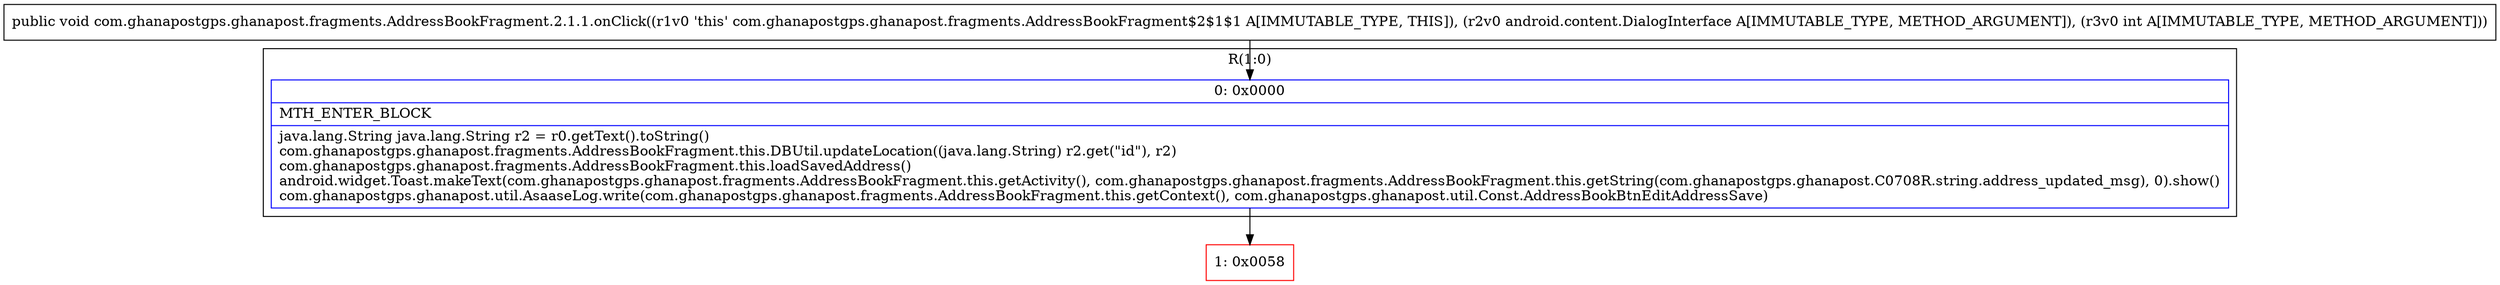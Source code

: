 digraph "CFG forcom.ghanapostgps.ghanapost.fragments.AddressBookFragment.2.1.1.onClick(Landroid\/content\/DialogInterface;I)V" {
subgraph cluster_Region_1719044057 {
label = "R(1:0)";
node [shape=record,color=blue];
Node_0 [shape=record,label="{0\:\ 0x0000|MTH_ENTER_BLOCK\l|java.lang.String java.lang.String r2 = r0.getText().toString()\lcom.ghanapostgps.ghanapost.fragments.AddressBookFragment.this.DBUtil.updateLocation((java.lang.String) r2.get(\"id\"), r2)\lcom.ghanapostgps.ghanapost.fragments.AddressBookFragment.this.loadSavedAddress()\landroid.widget.Toast.makeText(com.ghanapostgps.ghanapost.fragments.AddressBookFragment.this.getActivity(), com.ghanapostgps.ghanapost.fragments.AddressBookFragment.this.getString(com.ghanapostgps.ghanapost.C0708R.string.address_updated_msg), 0).show()\lcom.ghanapostgps.ghanapost.util.AsaaseLog.write(com.ghanapostgps.ghanapost.fragments.AddressBookFragment.this.getContext(), com.ghanapostgps.ghanapost.util.Const.AddressBookBtnEditAddressSave)\l}"];
}
Node_1 [shape=record,color=red,label="{1\:\ 0x0058}"];
MethodNode[shape=record,label="{public void com.ghanapostgps.ghanapost.fragments.AddressBookFragment.2.1.1.onClick((r1v0 'this' com.ghanapostgps.ghanapost.fragments.AddressBookFragment$2$1$1 A[IMMUTABLE_TYPE, THIS]), (r2v0 android.content.DialogInterface A[IMMUTABLE_TYPE, METHOD_ARGUMENT]), (r3v0 int A[IMMUTABLE_TYPE, METHOD_ARGUMENT])) }"];
MethodNode -> Node_0;
Node_0 -> Node_1;
}

